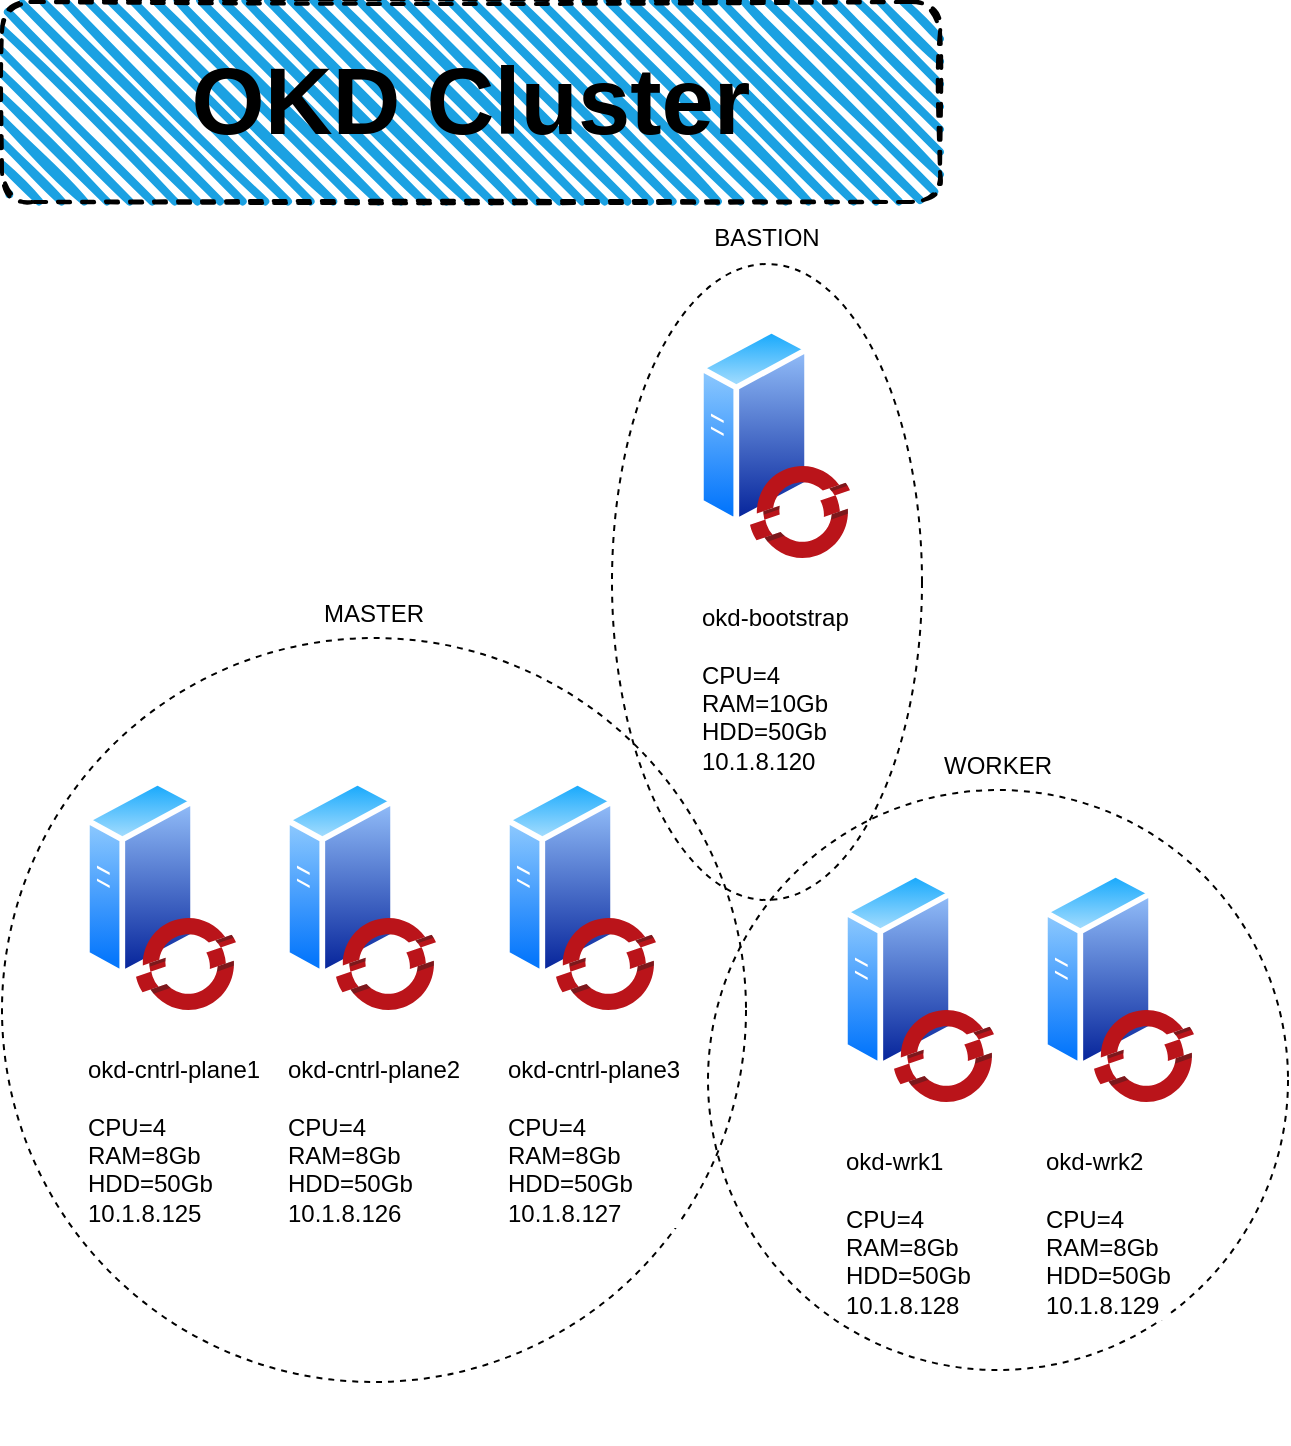 <mxfile version="14.1.8" type="github">
  <diagram id="qKItS9ODfsw4xPVkSacJ" name="Page-1">
    <mxGraphModel dx="1113" dy="1859" grid="1" gridSize="10" guides="1" tooltips="1" connect="1" arrows="1" fold="1" page="1" pageScale="1" pageWidth="850" pageHeight="1100" math="0" shadow="0">
      <root>
        <mxCell id="0" />
        <mxCell id="1" parent="0" />
        <mxCell id="goLqov-QQ6xSTqAH65DF-1" value="BASTION&lt;br&gt;&lt;br&gt;&lt;br&gt;&lt;br&gt;&lt;br&gt;&lt;br&gt;&lt;br&gt;&lt;br&gt;&lt;br&gt;&lt;br&gt;&lt;br&gt;&lt;br&gt;&lt;br&gt;&lt;br&gt;&lt;br&gt;&lt;br&gt;&lt;br&gt;&lt;br&gt;&lt;br&gt;&lt;br&gt;&lt;br&gt;&lt;br&gt;&lt;br&gt;&lt;br&gt;&lt;br&gt;" style="ellipse;whiteSpace=wrap;html=1;shadow=0;dashed=1;sketch=0;fillColor=none;gradientColor=#ffffff;" vertex="1" parent="1">
          <mxGeometry x="335" y="-709" width="155" height="318" as="geometry" />
        </mxCell>
        <mxCell id="k5iY01TgsLt5zAKxNToZ-22" value="&lt;pre&gt;&lt;font face=&quot;Helvetica&quot;&gt;MASTER&lt;/font&gt;&lt;/pre&gt;&lt;pre&gt;&lt;font face=&quot;Helvetica&quot;&gt;&lt;br&gt;&lt;/font&gt;&lt;/pre&gt;&lt;pre&gt;&lt;font face=&quot;Helvetica&quot;&gt;&lt;br&gt;&lt;/font&gt;&lt;/pre&gt;&lt;pre&gt;&lt;font face=&quot;Helvetica&quot;&gt;&lt;br&gt;&lt;/font&gt;&lt;/pre&gt;&lt;pre&gt;&lt;font face=&quot;Helvetica&quot;&gt;&lt;br&gt;&lt;/font&gt;&lt;/pre&gt;&lt;pre&gt;&lt;font face=&quot;Helvetica&quot;&gt;&lt;br&gt;&lt;/font&gt;&lt;/pre&gt;&lt;pre&gt;&lt;font face=&quot;Helvetica&quot;&gt;&lt;br&gt;&lt;/font&gt;&lt;/pre&gt;&lt;pre&gt;&lt;font face=&quot;Helvetica&quot;&gt;&lt;br&gt;&lt;/font&gt;&lt;/pre&gt;&lt;pre&gt;&lt;font face=&quot;Helvetica&quot;&gt;&lt;br&gt;&lt;/font&gt;&lt;/pre&gt;&lt;pre&gt;&lt;font face=&quot;Helvetica&quot;&gt;&lt;br&gt;&lt;/font&gt;&lt;/pre&gt;&lt;pre&gt;&lt;font face=&quot;Helvetica&quot;&gt;&lt;br&gt;&lt;/font&gt;&lt;/pre&gt;&lt;pre&gt;&lt;font face=&quot;Helvetica&quot;&gt;&lt;br&gt;&lt;/font&gt;&lt;/pre&gt;&lt;pre&gt;&lt;font face=&quot;Helvetica&quot;&gt;&lt;br&gt;&lt;/font&gt;&lt;/pre&gt;&lt;pre&gt;&lt;font face=&quot;Helvetica&quot;&gt;&lt;br&gt;&lt;/font&gt;&lt;/pre&gt;&lt;pre&gt;&lt;font face=&quot;Helvetica&quot;&gt;&lt;br&gt;&lt;/font&gt;&lt;/pre&gt;&lt;pre&gt;&lt;br&gt;&lt;/pre&gt;" style="ellipse;whiteSpace=wrap;html=1;aspect=fixed;gradientColor=#ffffff;fillColor=none;dashed=1;shadow=0;sketch=0;" parent="1" vertex="1">
          <mxGeometry x="30" y="-522" width="372" height="372" as="geometry" />
        </mxCell>
        <mxCell id="k5iY01TgsLt5zAKxNToZ-9" value="" style="group" parent="1" vertex="1" connectable="0">
          <mxGeometry x="71" y="-452" width="76" height="116" as="geometry" />
        </mxCell>
        <mxCell id="k5iY01TgsLt5zAKxNToZ-5" value="&lt;br&gt;&lt;br&gt;okd-cntrl-plane1&lt;br&gt;&lt;br&gt;CPU=4&lt;br&gt;RAM=8Gb&lt;br&gt;HDD=50Gb&lt;br&gt;10.1.8.125" style="aspect=fixed;perimeter=ellipsePerimeter;html=1;align=left;shadow=0;dashed=0;spacingTop=3;image;image=img/lib/active_directory/generic_server.svg;" parent="k5iY01TgsLt5zAKxNToZ-9" vertex="1">
          <mxGeometry width="56" height="100" as="geometry" />
        </mxCell>
        <mxCell id="k5iY01TgsLt5zAKxNToZ-6" value="" style="aspect=fixed;html=1;points=[];align=center;image;fontSize=12;image=img/lib/mscae/OpenShift.svg;" parent="k5iY01TgsLt5zAKxNToZ-9" vertex="1">
          <mxGeometry x="26" y="70" width="50" height="46" as="geometry" />
        </mxCell>
        <mxCell id="k5iY01TgsLt5zAKxNToZ-10" value="" style="group" parent="1" vertex="1" connectable="0">
          <mxGeometry x="171" y="-452" width="76" height="116" as="geometry" />
        </mxCell>
        <mxCell id="k5iY01TgsLt5zAKxNToZ-11" value="&lt;br&gt;&lt;br&gt;okd-cntrl-plane2&lt;br&gt;&lt;br&gt;CPU=4&lt;br&gt;RAM=8Gb&lt;br&gt;HDD=50Gb&lt;br&gt;10.1.8.126" style="aspect=fixed;perimeter=ellipsePerimeter;html=1;align=left;shadow=0;dashed=0;spacingTop=3;image;image=img/lib/active_directory/generic_server.svg;" parent="k5iY01TgsLt5zAKxNToZ-10" vertex="1">
          <mxGeometry width="56" height="100" as="geometry" />
        </mxCell>
        <mxCell id="k5iY01TgsLt5zAKxNToZ-12" value="" style="aspect=fixed;html=1;points=[];align=center;image;fontSize=12;image=img/lib/mscae/OpenShift.svg;" parent="k5iY01TgsLt5zAKxNToZ-10" vertex="1">
          <mxGeometry x="26" y="70" width="50" height="46" as="geometry" />
        </mxCell>
        <mxCell id="k5iY01TgsLt5zAKxNToZ-24" value="&lt;pre&gt;&lt;font face=&quot;Helvetica&quot;&gt;WORKER&lt;br&gt;&lt;br&gt;&lt;br&gt;&lt;br&gt;&lt;br&gt;&lt;br&gt;&lt;br&gt;&lt;br&gt;&lt;br&gt;&lt;br&gt;&lt;br&gt;&lt;br&gt;&lt;br&gt;&lt;br&gt;&lt;br&gt;&lt;br&gt;&lt;br&gt;&lt;br&gt;&lt;br&gt;&lt;br&gt;&lt;br&gt;&lt;/font&gt;&lt;/pre&gt;&lt;pre&gt;&lt;font face=&quot;Helvetica&quot;&gt;&lt;br&gt;&lt;/font&gt;&lt;/pre&gt;" style="ellipse;whiteSpace=wrap;html=1;aspect=fixed;gradientColor=#ffffff;fillColor=none;dashed=1;shadow=0;sketch=0;" parent="1" vertex="1">
          <mxGeometry x="383" y="-446" width="290" height="290" as="geometry" />
        </mxCell>
        <mxCell id="k5iY01TgsLt5zAKxNToZ-25" value="&lt;br&gt;&lt;br&gt;okd-bootstrap&lt;br&gt;&lt;br&gt;CPU=4&lt;br&gt;RAM=10Gb&lt;br&gt;HDD=50Gb&lt;br&gt;10.1.8.120" style="aspect=fixed;perimeter=ellipsePerimeter;html=1;align=left;shadow=0;dashed=0;spacingTop=3;image;image=img/lib/active_directory/generic_server.svg;" parent="1" vertex="1">
          <mxGeometry x="378" y="-678" width="56" height="100" as="geometry" />
        </mxCell>
        <mxCell id="k5iY01TgsLt5zAKxNToZ-26" value="" style="aspect=fixed;html=1;points=[];align=center;image;fontSize=12;image=img/lib/mscae/OpenShift.svg;" parent="1" vertex="1">
          <mxGeometry x="404" y="-608" width="50" height="46" as="geometry" />
        </mxCell>
        <mxCell id="k5iY01TgsLt5zAKxNToZ-27" value="" style="group" parent="1" vertex="1" connectable="0">
          <mxGeometry x="450" y="-406" width="76" height="116" as="geometry" />
        </mxCell>
        <mxCell id="k5iY01TgsLt5zAKxNToZ-28" value="&lt;br&gt;&lt;br&gt;okd-wrk1&lt;br&gt;&lt;br&gt;CPU=4&lt;br&gt;RAM=8Gb&lt;br&gt;HDD=50Gb&lt;br&gt;10.1.8.128" style="aspect=fixed;perimeter=ellipsePerimeter;html=1;align=left;shadow=0;dashed=0;spacingTop=3;image;image=img/lib/active_directory/generic_server.svg;" parent="k5iY01TgsLt5zAKxNToZ-27" vertex="1">
          <mxGeometry width="56" height="100" as="geometry" />
        </mxCell>
        <mxCell id="k5iY01TgsLt5zAKxNToZ-29" value="" style="aspect=fixed;html=1;points=[];align=center;image;fontSize=12;image=img/lib/mscae/OpenShift.svg;" parent="k5iY01TgsLt5zAKxNToZ-27" vertex="1">
          <mxGeometry x="26" y="70" width="50" height="46" as="geometry" />
        </mxCell>
        <mxCell id="k5iY01TgsLt5zAKxNToZ-30" value="" style="group" parent="1" vertex="1" connectable="0">
          <mxGeometry x="550" y="-406" width="76" height="116" as="geometry" />
        </mxCell>
        <mxCell id="k5iY01TgsLt5zAKxNToZ-31" value="&lt;br&gt;&lt;br&gt;okd-wrk2&lt;br&gt;&lt;br&gt;CPU=4&lt;br&gt;RAM=8Gb&lt;br&gt;HDD=50Gb&lt;br&gt;10.1.8.129" style="aspect=fixed;perimeter=ellipsePerimeter;html=1;align=left;shadow=0;dashed=0;spacingTop=3;image;image=img/lib/active_directory/generic_server.svg;" parent="k5iY01TgsLt5zAKxNToZ-30" vertex="1">
          <mxGeometry width="56" height="100" as="geometry" />
        </mxCell>
        <mxCell id="k5iY01TgsLt5zAKxNToZ-32" value="" style="aspect=fixed;html=1;points=[];align=center;image;fontSize=12;image=img/lib/mscae/OpenShift.svg;" parent="k5iY01TgsLt5zAKxNToZ-30" vertex="1">
          <mxGeometry x="26" y="70" width="50" height="46" as="geometry" />
        </mxCell>
        <mxCell id="goLqov-QQ6xSTqAH65DF-3" value="OKD Cluster" style="rounded=1;whiteSpace=wrap;html=1;strokeWidth=2;fillWeight=4;hachureGap=8;hachureAngle=45;fillColor=#1ba1e2;sketch=1;shadow=0;dashed=1;fontStyle=1;fontSize=47;" vertex="1" parent="1">
          <mxGeometry x="30" y="-840" width="469" height="100" as="geometry" />
        </mxCell>
        <mxCell id="k5iY01TgsLt5zAKxNToZ-20" value="&lt;br&gt;&lt;br&gt;okd-cntrl-plane3&lt;br&gt;&lt;br&gt;CPU=4&lt;br&gt;RAM=8Gb&lt;br&gt;HDD=50Gb&lt;br&gt;10.1.8.127" style="aspect=fixed;perimeter=ellipsePerimeter;html=1;align=left;shadow=0;dashed=0;spacingTop=3;image;image=img/lib/active_directory/generic_server.svg;" parent="1" vertex="1">
          <mxGeometry x="281" y="-452" width="56" height="100" as="geometry" />
        </mxCell>
        <mxCell id="k5iY01TgsLt5zAKxNToZ-21" value="" style="aspect=fixed;html=1;points=[];align=center;image;fontSize=12;image=img/lib/mscae/OpenShift.svg;" parent="1" vertex="1">
          <mxGeometry x="307" y="-382" width="50" height="46" as="geometry" />
        </mxCell>
      </root>
    </mxGraphModel>
  </diagram>
</mxfile>
